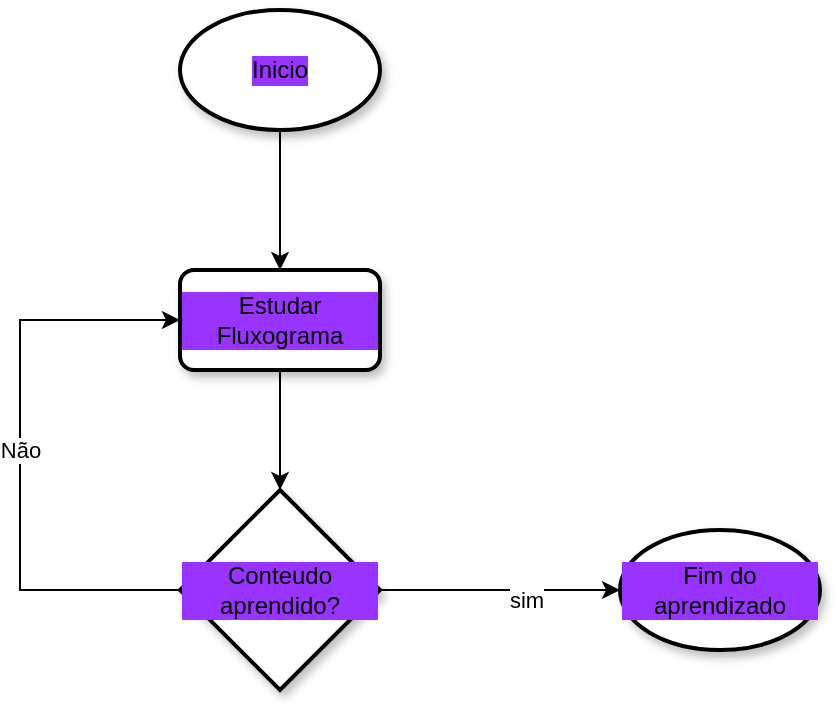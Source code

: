 <mxfile version="20.8.3" type="github">
  <diagram id="HY6WDKn0BJJvhK5xIZvl" name="Página-1">
    <mxGraphModel dx="880" dy="452" grid="1" gridSize="10" guides="1" tooltips="1" connect="1" arrows="1" fold="1" page="1" pageScale="1" pageWidth="827" pageHeight="1169" math="0" shadow="0">
      <root>
        <mxCell id="0" />
        <mxCell id="1" parent="0" />
        <mxCell id="P93X2A9Ib0Srr5vkSfB7-16" style="edgeStyle=orthogonalEdgeStyle;rounded=0;orthogonalLoop=1;jettySize=auto;html=1;entryX=0.5;entryY=0;entryDx=0;entryDy=0;" edge="1" parent="1" source="P93X2A9Ib0Srr5vkSfB7-12" target="P93X2A9Ib0Srr5vkSfB7-13">
          <mxGeometry relative="1" as="geometry" />
        </mxCell>
        <mxCell id="P93X2A9Ib0Srr5vkSfB7-12" value="Inicio" style="strokeWidth=2;html=1;shape=mxgraph.flowchart.start_1;whiteSpace=wrap;shadow=1;labelBackgroundColor=#9933FF;" vertex="1" parent="1">
          <mxGeometry x="350" y="70" width="100" height="60" as="geometry" />
        </mxCell>
        <mxCell id="P93X2A9Ib0Srr5vkSfB7-17" style="edgeStyle=orthogonalEdgeStyle;rounded=0;orthogonalLoop=1;jettySize=auto;html=1;entryX=0.5;entryY=0;entryDx=0;entryDy=0;entryPerimeter=0;" edge="1" parent="1" source="P93X2A9Ib0Srr5vkSfB7-13" target="P93X2A9Ib0Srr5vkSfB7-14">
          <mxGeometry relative="1" as="geometry" />
        </mxCell>
        <mxCell id="P93X2A9Ib0Srr5vkSfB7-13" value="Estudar Fluxograma" style="rounded=1;whiteSpace=wrap;html=1;absoluteArcSize=1;arcSize=14;strokeWidth=2;shadow=1;labelBackgroundColor=#9933FF;" vertex="1" parent="1">
          <mxGeometry x="350" y="200" width="100" height="50" as="geometry" />
        </mxCell>
        <mxCell id="P93X2A9Ib0Srr5vkSfB7-18" style="edgeStyle=orthogonalEdgeStyle;rounded=0;orthogonalLoop=1;jettySize=auto;html=1;" edge="1" parent="1" source="P93X2A9Ib0Srr5vkSfB7-14" target="P93X2A9Ib0Srr5vkSfB7-15">
          <mxGeometry relative="1" as="geometry" />
        </mxCell>
        <mxCell id="P93X2A9Ib0Srr5vkSfB7-19" value="sim" style="edgeLabel;html=1;align=center;verticalAlign=middle;resizable=0;points=[];" vertex="1" connectable="0" parent="P93X2A9Ib0Srr5vkSfB7-18">
          <mxGeometry x="0.217" y="-5" relative="1" as="geometry">
            <mxPoint as="offset" />
          </mxGeometry>
        </mxCell>
        <mxCell id="P93X2A9Ib0Srr5vkSfB7-20" style="edgeStyle=orthogonalEdgeStyle;rounded=0;orthogonalLoop=1;jettySize=auto;html=1;exitX=0;exitY=0.5;exitDx=0;exitDy=0;exitPerimeter=0;entryX=0;entryY=0.5;entryDx=0;entryDy=0;" edge="1" parent="1" source="P93X2A9Ib0Srr5vkSfB7-14" target="P93X2A9Ib0Srr5vkSfB7-13">
          <mxGeometry relative="1" as="geometry">
            <Array as="points">
              <mxPoint x="270" y="360" />
              <mxPoint x="270" y="225" />
            </Array>
          </mxGeometry>
        </mxCell>
        <mxCell id="P93X2A9Ib0Srr5vkSfB7-21" value="Não" style="edgeLabel;html=1;align=center;verticalAlign=middle;resizable=0;points=[];" vertex="1" connectable="0" parent="P93X2A9Ib0Srr5vkSfB7-20">
          <mxGeometry x="-0.119" y="-3" relative="1" as="geometry">
            <mxPoint x="-3" y="-20" as="offset" />
          </mxGeometry>
        </mxCell>
        <mxCell id="P93X2A9Ib0Srr5vkSfB7-14" value="Conteudo aprendido?" style="strokeWidth=2;html=1;shape=mxgraph.flowchart.decision;whiteSpace=wrap;shadow=1;labelBackgroundColor=#9933FF;" vertex="1" parent="1">
          <mxGeometry x="350" y="310" width="100" height="100" as="geometry" />
        </mxCell>
        <mxCell id="P93X2A9Ib0Srr5vkSfB7-15" value="Fim do aprendizado" style="strokeWidth=2;html=1;shape=mxgraph.flowchart.start_1;whiteSpace=wrap;shadow=1;labelBackgroundColor=#9933FF;" vertex="1" parent="1">
          <mxGeometry x="570" y="330" width="100" height="60" as="geometry" />
        </mxCell>
      </root>
    </mxGraphModel>
  </diagram>
</mxfile>

